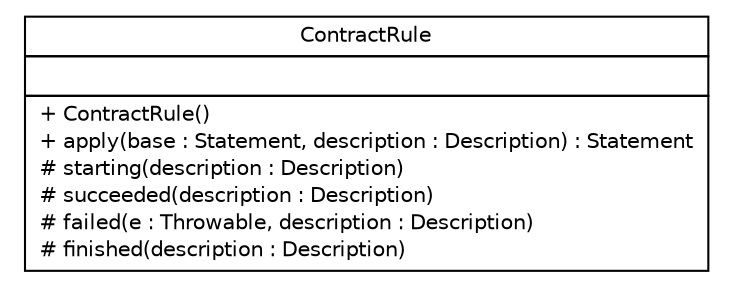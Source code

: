 #!/usr/local/bin/dot
#
# Class diagram 
# Generated by UMLGraph version R5_6-24-gf6e263 (http://www.umlgraph.org/)
#

digraph G {
	edge [fontname="Helvetica",fontsize=10,labelfontname="Helvetica",labelfontsize=10];
	node [fontname="Helvetica",fontsize=10,shape=plaintext];
	nodesep=0.25;
	ranksep=0.5;
	// top.infra.test.contract.ContractRule
	c17 [label=<<table title="top.infra.test.contract.ContractRule" border="0" cellborder="1" cellspacing="0" cellpadding="2" port="p" href="./ContractRule.html">
		<tr><td><table border="0" cellspacing="0" cellpadding="1">
<tr><td align="center" balign="center"> ContractRule </td></tr>
		</table></td></tr>
		<tr><td><table border="0" cellspacing="0" cellpadding="1">
<tr><td align="left" balign="left">  </td></tr>
		</table></td></tr>
		<tr><td><table border="0" cellspacing="0" cellpadding="1">
<tr><td align="left" balign="left"> + ContractRule() </td></tr>
<tr><td align="left" balign="left"> + apply(base : Statement, description : Description) : Statement </td></tr>
<tr><td align="left" balign="left"> # starting(description : Description) </td></tr>
<tr><td align="left" balign="left"> # succeeded(description : Description) </td></tr>
<tr><td align="left" balign="left"> # failed(e : Throwable, description : Description) </td></tr>
<tr><td align="left" balign="left"> # finished(description : Description) </td></tr>
		</table></td></tr>
		</table>>, URL="./ContractRule.html", fontname="Helvetica", fontcolor="black", fontsize=10.0];
}

